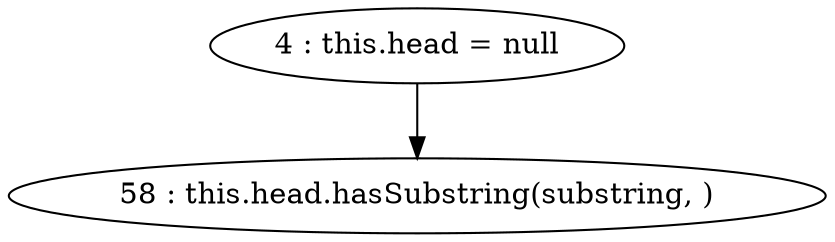 digraph G {
"4 : this.head = null"
"4 : this.head = null" -> "58 : this.head.hasSubstring(substring, )"
"58 : this.head.hasSubstring(substring, )"
}